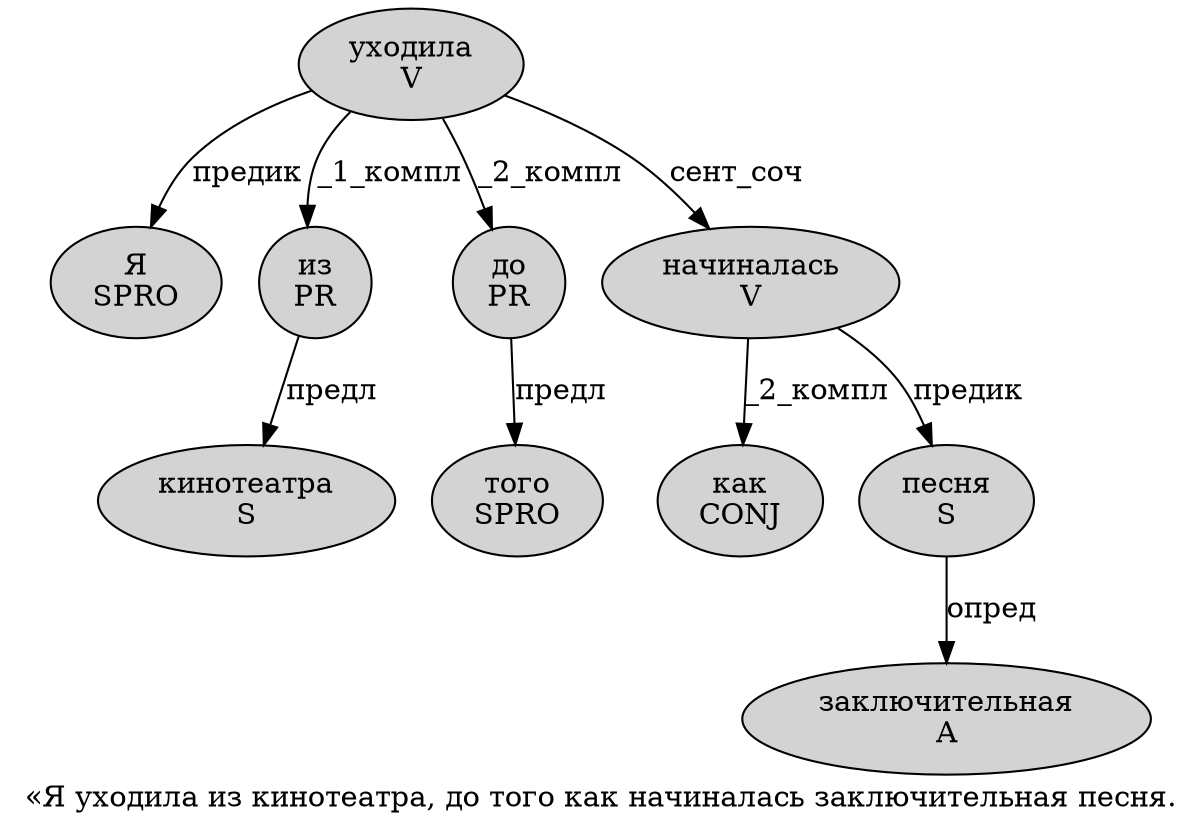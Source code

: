 digraph SENTENCE_174 {
	graph [label="«Я уходила из кинотеатра, до того как начиналась заключительная песня."]
	node [style=filled]
		1 [label="Я
SPRO" color="" fillcolor=lightgray penwidth=1 shape=ellipse]
		2 [label="уходила
V" color="" fillcolor=lightgray penwidth=1 shape=ellipse]
		3 [label="из
PR" color="" fillcolor=lightgray penwidth=1 shape=ellipse]
		4 [label="кинотеатра
S" color="" fillcolor=lightgray penwidth=1 shape=ellipse]
		6 [label="до
PR" color="" fillcolor=lightgray penwidth=1 shape=ellipse]
		7 [label="того
SPRO" color="" fillcolor=lightgray penwidth=1 shape=ellipse]
		8 [label="как
CONJ" color="" fillcolor=lightgray penwidth=1 shape=ellipse]
		9 [label="начиналась
V" color="" fillcolor=lightgray penwidth=1 shape=ellipse]
		10 [label="заключительная
A" color="" fillcolor=lightgray penwidth=1 shape=ellipse]
		11 [label="песня
S" color="" fillcolor=lightgray penwidth=1 shape=ellipse]
			11 -> 10 [label="опред"]
			9 -> 8 [label="_2_компл"]
			9 -> 11 [label="предик"]
			2 -> 1 [label="предик"]
			2 -> 3 [label="_1_компл"]
			2 -> 6 [label="_2_компл"]
			2 -> 9 [label="сент_соч"]
			3 -> 4 [label="предл"]
			6 -> 7 [label="предл"]
}
